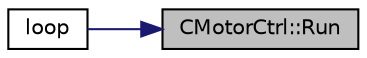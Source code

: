 digraph "CMotorCtrl::Run"
{
 // INTERACTIVE_SVG=YES
 // LATEX_PDF_SIZE
  bgcolor="transparent";
  edge [fontname="Helvetica",fontsize="10",labelfontname="Helvetica",labelfontsize="10"];
  node [fontname="Helvetica",fontsize="10",shape=record];
  rankdir="RL";
  Node25 [label="CMotorCtrl::Run",height=0.2,width=0.4,color="black", fillcolor="grey75", style="filled", fontcolor="black",tooltip="Run function of CMotorCtrl which is executed in every loop."];
  Node25 -> Node26 [dir="back",color="midnightblue",fontsize="10",style="solid",fontname="Helvetica"];
  Node26 [label="loop",height=0.2,width=0.4,color="black",URL="$_a_d_a_s___m_c_u_8ino.html#afe461d27b9c48d5921c00d521181f12f",tooltip=" "];
}
